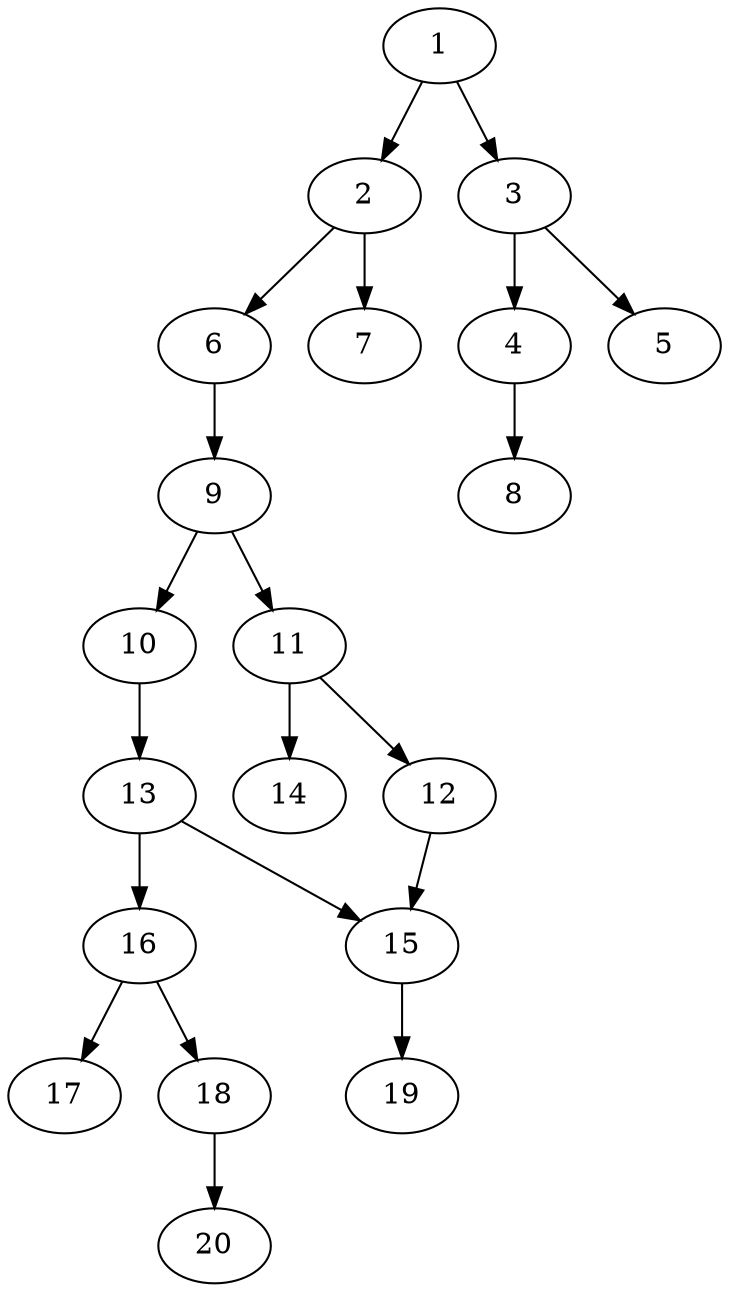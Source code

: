 // DAG automatically generated by daggen at Sat Jul 27 15:35:20 2019
// ./daggen --dot -n 20 --ccr 0.4 --fat 0.4 --regular 0.5 --density 0.5 --mindata 5242880 --maxdata 52428800 
digraph G {
  1 [size="39626240", alpha="0.08", expect_size="15850496"] 
  1 -> 2 [size ="15850496"]
  1 -> 3 [size ="15850496"]
  2 [size="115161600", alpha="0.11", expect_size="46064640"] 
  2 -> 6 [size ="46064640"]
  2 -> 7 [size ="46064640"]
  3 [size="61319680", alpha="0.03", expect_size="24527872"] 
  3 -> 4 [size ="24527872"]
  3 -> 5 [size ="24527872"]
  4 [size="124352000", alpha="0.09", expect_size="49740800"] 
  4 -> 8 [size ="49740800"]
  5 [size="62361600", alpha="0.14", expect_size="24944640"] 
  6 [size="126855680", alpha="0.15", expect_size="50742272"] 
  6 -> 9 [size ="50742272"]
  7 [size="49807360", alpha="0.14", expect_size="19922944"] 
  8 [size="24683520", alpha="0.03", expect_size="9873408"] 
  9 [size="24104960", alpha="0.10", expect_size="9641984"] 
  9 -> 10 [size ="9641984"]
  9 -> 11 [size ="9641984"]
  10 [size="122076160", alpha="0.01", expect_size="48830464"] 
  10 -> 13 [size ="48830464"]
  11 [size="116075520", alpha="0.15", expect_size="46430208"] 
  11 -> 12 [size ="46430208"]
  11 -> 14 [size ="46430208"]
  12 [size="44597760", alpha="0.03", expect_size="17839104"] 
  12 -> 15 [size ="17839104"]
  13 [size="107407360", alpha="0.08", expect_size="42962944"] 
  13 -> 15 [size ="42962944"]
  13 -> 16 [size ="42962944"]
  14 [size="124825600", alpha="0.05", expect_size="49930240"] 
  15 [size="57748480", alpha="0.08", expect_size="23099392"] 
  15 -> 19 [size ="23099392"]
  16 [size="24942080", alpha="0.03", expect_size="9976832"] 
  16 -> 17 [size ="9976832"]
  16 -> 18 [size ="9976832"]
  17 [size="112660480", alpha="0.17", expect_size="45064192"] 
  18 [size="79024640", alpha="0.12", expect_size="31609856"] 
  18 -> 20 [size ="31609856"]
  19 [size="97940480", alpha="0.11", expect_size="39176192"] 
  20 [size="36608000", alpha="0.18", expect_size="14643200"] 
}
